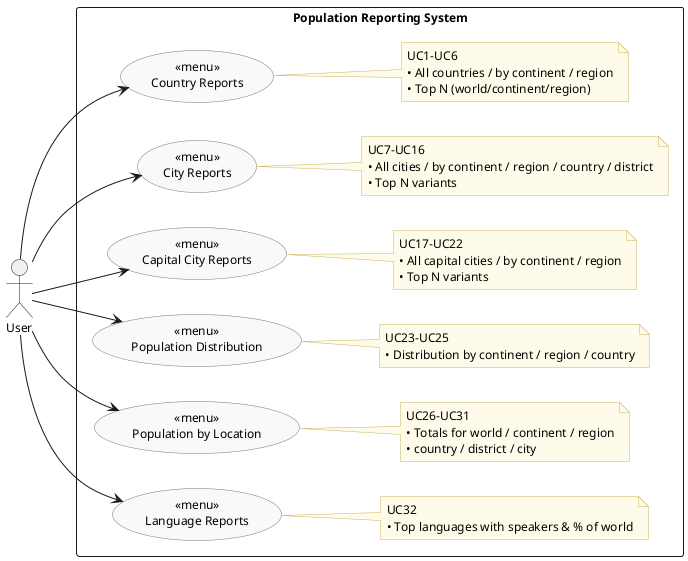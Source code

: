 @startuml
left to right direction
skinparam packageStyle rectangle
skinparam shadowing false
skinparam usecase {
  BorderColor #777
  BackgroundColor #F9F9F9
}
skinparam note {
  BackgroundColor #FFFBEA
  BorderColor #C9B458
}
skinparam defaultFontSize 12

actor User

rectangle "Population Reporting System" as PRS {
  ' High-level menus (simple and clear)
  usecase "<<menu>>\nCountry Reports" as VCR
  usecase "<<menu>>\nCity Reports" as VCiR
  usecase "<<menu>>\nCapital City Reports" as VCCR
  usecase "<<menu>>\nPopulation Distribution" as VPDR
  usecase "<<menu>>\nPopulation by Location" as VPBL
  usecase "<<menu>>\nLanguage Reports" as VLR

  User --> VCR
  User --> VCiR
  User --> VCCR
  User --> VPDR
  User --> VPBL
  User --> VLR

  ' Small notes with UC ranges (no crowded details)
  note right of VCR
    UC1–UC6
    • All countries / by continent / region
    • Top N (world/continent/region)
  end note

  note right of VCiR
    UC7–UC16
    • All cities / by continent / region / country / district
    • Top N variants
  end note

  note right of VCCR
    UC17–UC22
    • All capital cities / by continent / region
    • Top N variants
  end note

  note right of VPDR
    UC23–UC25
    • Distribution by continent / region / country
  end note

  note right of VPBL
    UC26–UC31
    • Totals for world / continent / region
    • country / district / city
  end note

  note right of VLR
    UC32
    • Top languages with speakers & % of world
  end note
}
@enduml
